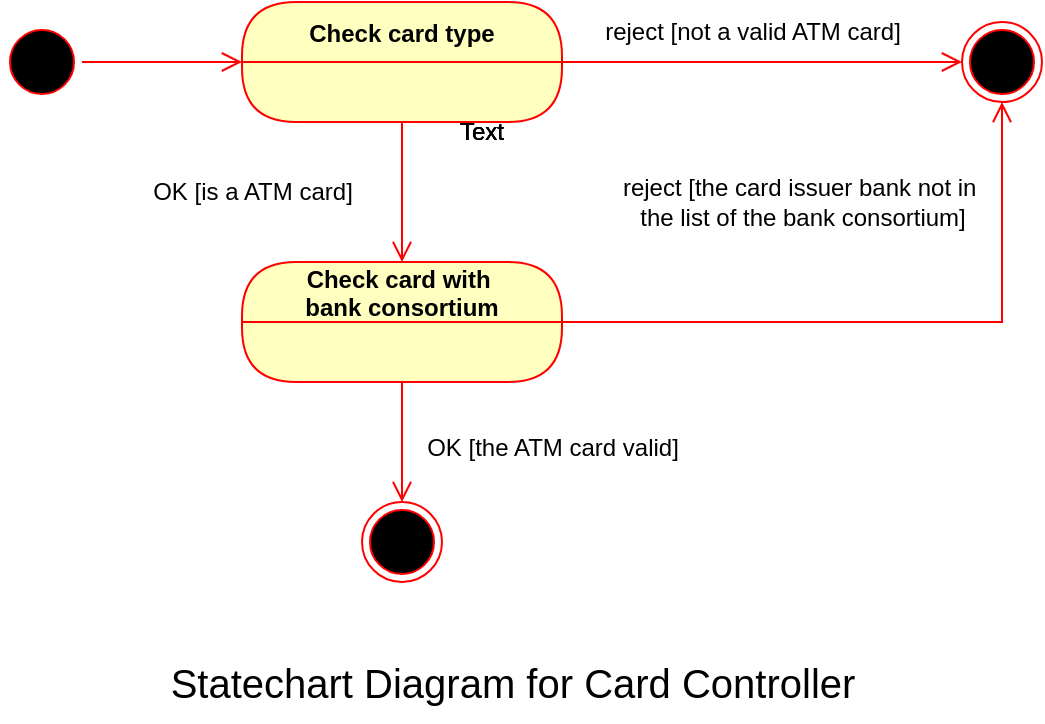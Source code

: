 <mxfile version="28.2.1">
  <diagram name="Trang-1" id="ClswuxS1fTeBuR56dhLp">
    <mxGraphModel dx="1226" dy="671" grid="1" gridSize="10" guides="1" tooltips="1" connect="1" arrows="1" fold="1" page="1" pageScale="1" pageWidth="827" pageHeight="1169" math="0" shadow="0">
      <root>
        <mxCell id="0" />
        <mxCell id="1" parent="0" />
        <mxCell id="kCFePs3sdAmIYpW39Bon-1" value="Check card type" style="swimlane;fontStyle=1;align=center;verticalAlign=middle;childLayout=stackLayout;horizontal=1;startSize=30;horizontalStack=0;resizeParent=0;resizeLast=1;container=0;fontColor=#000000;collapsible=0;rounded=1;arcSize=30;strokeColor=#ff0000;fillColor=#ffffc0;swimlaneFillColor=#ffffc0;dropTarget=0;" vertex="1" parent="1">
          <mxGeometry x="200" y="30" width="160" height="60" as="geometry" />
        </mxCell>
        <mxCell id="kCFePs3sdAmIYpW39Bon-2" value="" style="edgeStyle=orthogonalEdgeStyle;html=1;verticalAlign=bottom;endArrow=open;endSize=8;strokeColor=#ff0000;rounded=0;exitX=1;exitY=0;exitDx=0;exitDy=0;entryX=0;entryY=0.5;entryDx=0;entryDy=0;" edge="1" parent="1" target="kCFePs3sdAmIYpW39Bon-5">
          <mxGeometry relative="1" as="geometry">
            <mxPoint x="295" y="160" as="targetPoint" />
            <mxPoint x="360.0" y="60" as="sourcePoint" />
            <Array as="points">
              <mxPoint x="410" y="60" />
              <mxPoint x="410" y="60" />
            </Array>
          </mxGeometry>
        </mxCell>
        <mxCell id="kCFePs3sdAmIYpW39Bon-3" value="" style="ellipse;html=1;shape=startState;fillColor=#000000;strokeColor=#ff0000;" vertex="1" parent="1">
          <mxGeometry x="80" y="40" width="40" height="40" as="geometry" />
        </mxCell>
        <mxCell id="kCFePs3sdAmIYpW39Bon-4" value="" style="edgeStyle=orthogonalEdgeStyle;html=1;verticalAlign=bottom;endArrow=open;endSize=8;strokeColor=#ff0000;rounded=0;entryX=0;entryY=0;entryDx=0;entryDy=0;" edge="1" parent="1" source="kCFePs3sdAmIYpW39Bon-3">
          <mxGeometry relative="1" as="geometry">
            <mxPoint x="200" y="60" as="targetPoint" />
            <Array as="points">
              <mxPoint x="200" y="60" />
              <mxPoint x="200" y="60" />
            </Array>
          </mxGeometry>
        </mxCell>
        <mxCell id="kCFePs3sdAmIYpW39Bon-5" value="" style="ellipse;html=1;shape=endState;fillColor=#000000;strokeColor=#ff0000;" vertex="1" parent="1">
          <mxGeometry x="560" y="40" width="40" height="40" as="geometry" />
        </mxCell>
        <mxCell id="kCFePs3sdAmIYpW39Bon-6" value="Check card with &#xa;bank consortium" style="swimlane;fontStyle=1;align=center;verticalAlign=middle;childLayout=stackLayout;horizontal=1;startSize=30;horizontalStack=0;resizeParent=0;resizeLast=1;container=0;fontColor=#000000;collapsible=0;rounded=1;arcSize=30;strokeColor=#ff0000;fillColor=#ffffc0;swimlaneFillColor=#ffffc0;dropTarget=0;" vertex="1" parent="1">
          <mxGeometry x="200" y="160" width="160" height="60" as="geometry" />
        </mxCell>
        <mxCell id="kCFePs3sdAmIYpW39Bon-7" value="" style="edgeStyle=orthogonalEdgeStyle;html=1;verticalAlign=bottom;endArrow=open;endSize=8;strokeColor=#ff0000;rounded=0;exitX=1;exitY=0.5;exitDx=0;exitDy=0;entryX=0.5;entryY=1;entryDx=0;entryDy=0;" edge="1" parent="1" source="kCFePs3sdAmIYpW39Bon-6" target="kCFePs3sdAmIYpW39Bon-5">
          <mxGeometry relative="1" as="geometry">
            <mxPoint x="620.0" y="60" as="targetPoint" />
            <mxPoint x="420" y="60" as="sourcePoint" />
            <Array as="points">
              <mxPoint x="580" y="190" />
            </Array>
          </mxGeometry>
        </mxCell>
        <mxCell id="kCFePs3sdAmIYpW39Bon-8" value="" style="ellipse;html=1;shape=endState;fillColor=#000000;strokeColor=#ff0000;" vertex="1" parent="1">
          <mxGeometry x="260" y="280" width="40" height="40" as="geometry" />
        </mxCell>
        <mxCell id="kCFePs3sdAmIYpW39Bon-9" value="" style="edgeStyle=orthogonalEdgeStyle;html=1;verticalAlign=bottom;endArrow=open;endSize=8;strokeColor=#ff0000;rounded=0;exitX=0.5;exitY=1;exitDx=0;exitDy=0;entryX=0.5;entryY=0;entryDx=0;entryDy=0;" edge="1" parent="1" source="kCFePs3sdAmIYpW39Bon-6" target="kCFePs3sdAmIYpW39Bon-8">
          <mxGeometry relative="1" as="geometry">
            <mxPoint x="480" y="260" as="targetPoint" />
            <mxPoint x="410" y="300" as="sourcePoint" />
            <Array as="points">
              <mxPoint x="280" y="250" />
              <mxPoint x="280" y="250" />
            </Array>
          </mxGeometry>
        </mxCell>
        <mxCell id="kCFePs3sdAmIYpW39Bon-10" value="OK [the ATM card valid]" style="text;html=1;align=center;verticalAlign=middle;resizable=0;points=[];autosize=1;strokeColor=none;fillColor=none;" vertex="1" parent="1">
          <mxGeometry x="280" y="238" width="150" height="30" as="geometry" />
        </mxCell>
        <mxCell id="kCFePs3sdAmIYpW39Bon-11" value="OK [is a ATM card]" style="text;html=1;align=center;verticalAlign=middle;resizable=0;points=[];autosize=1;strokeColor=none;fillColor=none;" vertex="1" parent="1">
          <mxGeometry x="145" y="110" width="120" height="30" as="geometry" />
        </mxCell>
        <mxCell id="kCFePs3sdAmIYpW39Bon-12" value="" style="edgeStyle=orthogonalEdgeStyle;html=1;verticalAlign=bottom;endArrow=open;endSize=8;strokeColor=#ff0000;rounded=0;entryX=0.5;entryY=0;entryDx=0;entryDy=0;exitX=0.5;exitY=1;exitDx=0;exitDy=0;" edge="1" parent="1" source="kCFePs3sdAmIYpW39Bon-1" target="kCFePs3sdAmIYpW39Bon-6">
          <mxGeometry relative="1" as="geometry">
            <mxPoint x="250" y="60" as="targetPoint" />
            <mxPoint x="170" y="60" as="sourcePoint" />
            <Array as="points" />
          </mxGeometry>
        </mxCell>
        <mxCell id="kCFePs3sdAmIYpW39Bon-13" value="reject [not a valid ATM card]" style="text;html=1;align=center;verticalAlign=middle;resizable=0;points=[];autosize=1;strokeColor=none;fillColor=none;" vertex="1" parent="1">
          <mxGeometry x="370" y="30" width="170" height="30" as="geometry" />
        </mxCell>
        <mxCell id="kCFePs3sdAmIYpW39Bon-14" value="&lt;span style=&quot;color: rgb(0, 0, 0); background-color: rgb(255, 255, 255);&quot;&gt;reject [the card issuer bank not in&amp;nbsp;&lt;/span&gt;&lt;div&gt;&lt;span style=&quot;color: light-dark(rgb(0, 0, 0), rgb(237, 237, 237)); background-color: rgb(255, 255, 255);&quot;&gt;the list of the bank consortium]&lt;/span&gt;&lt;/div&gt;" style="text;html=1;align=center;verticalAlign=middle;resizable=0;points=[];autosize=1;strokeColor=none;fillColor=none;" vertex="1" parent="1">
          <mxGeometry x="380" y="110" width="200" height="40" as="geometry" />
        </mxCell>
        <mxCell id="kCFePs3sdAmIYpW39Bon-15" value="Text" style="text;html=1;align=center;verticalAlign=middle;whiteSpace=wrap;rounded=0;" vertex="1" parent="1">
          <mxGeometry x="290" y="80" width="60" height="30" as="geometry" />
        </mxCell>
        <mxCell id="kCFePs3sdAmIYpW39Bon-16" value="Text" style="text;html=1;align=center;verticalAlign=middle;whiteSpace=wrap;rounded=0;" vertex="1" parent="1">
          <mxGeometry x="290" y="80" width="60" height="30" as="geometry" />
        </mxCell>
        <mxCell id="kCFePs3sdAmIYpW39Bon-17" value="Text" style="text;html=1;align=center;verticalAlign=middle;whiteSpace=wrap;rounded=0;" vertex="1" parent="1">
          <mxGeometry x="290" y="80" width="60" height="30" as="geometry" />
        </mxCell>
        <mxCell id="kCFePs3sdAmIYpW39Bon-18" value="Text" style="text;html=1;align=center;verticalAlign=middle;whiteSpace=wrap;rounded=0;" vertex="1" parent="1">
          <mxGeometry x="290" y="80" width="60" height="30" as="geometry" />
        </mxCell>
        <mxCell id="kCFePs3sdAmIYpW39Bon-19" value="&lt;font style=&quot;font-size: 20px;&quot;&gt;Statechart Diagram for Card Controller&lt;/font&gt;" style="text;html=1;align=center;verticalAlign=middle;resizable=0;points=[];autosize=1;strokeColor=none;fillColor=none;" vertex="1" parent="1">
          <mxGeometry x="150" y="350" width="370" height="40" as="geometry" />
        </mxCell>
      </root>
    </mxGraphModel>
  </diagram>
</mxfile>
